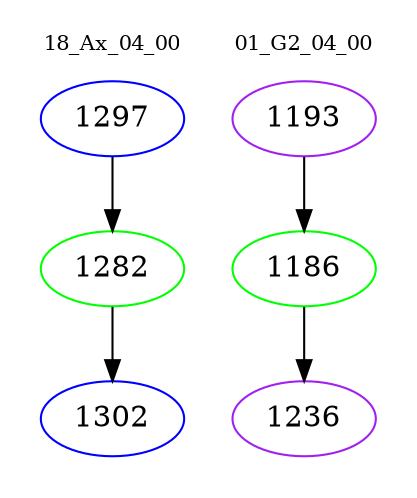 digraph{
subgraph cluster_0 {
color = white
label = "18_Ax_04_00";
fontsize=10;
T0_1297 [label="1297", color="blue"]
T0_1297 -> T0_1282 [color="black"]
T0_1282 [label="1282", color="green"]
T0_1282 -> T0_1302 [color="black"]
T0_1302 [label="1302", color="blue"]
}
subgraph cluster_1 {
color = white
label = "01_G2_04_00";
fontsize=10;
T1_1193 [label="1193", color="purple"]
T1_1193 -> T1_1186 [color="black"]
T1_1186 [label="1186", color="green"]
T1_1186 -> T1_1236 [color="black"]
T1_1236 [label="1236", color="purple"]
}
}
